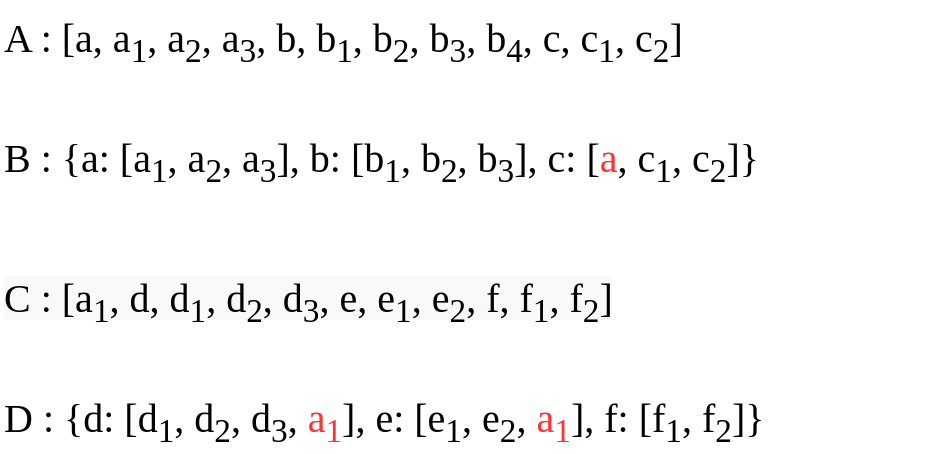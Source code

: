 <mxfile version="14.8.2" type="github">
  <diagram id="kOJuyeo2aSySZOu3wLHm" name="Page-1">
    <mxGraphModel dx="1422" dy="762" grid="1" gridSize="10" guides="1" tooltips="1" connect="1" arrows="1" fold="1" page="1" pageScale="1" pageWidth="827" pageHeight="1169" background="none" math="0" shadow="0">
      <root>
        <mxCell id="0" />
        <mxCell id="1" parent="0" />
        <mxCell id="6V-X-tAMPdsCcbsQMixR-13" value="&lt;font style=&quot;font-size: 20px&quot;&gt;A : [a, a&lt;sub&gt;1&lt;/sub&gt;, a&lt;sub&gt;2&lt;/sub&gt;, a&lt;sub&gt;3&lt;/sub&gt;, b, b&lt;sub&gt;1&lt;/sub&gt;, b&lt;sub&gt;2&lt;/sub&gt;, b&lt;sub&gt;3&lt;/sub&gt;, b&lt;sub&gt;4&lt;/sub&gt;, c, c&lt;sub&gt;1&lt;/sub&gt;, c&lt;sub&gt;2&lt;/sub&gt;]&lt;/font&gt;" style="text;whiteSpace=wrap;html=1;fontFamily=Times New Roman;" vertex="1" parent="1">
          <mxGeometry x="20" y="140" width="460" height="60" as="geometry" />
        </mxCell>
        <mxCell id="6V-X-tAMPdsCcbsQMixR-15" value="&lt;span style=&quot;color: rgb(0 , 0 , 0) ; font-family: &amp;#34;times new roman&amp;#34; ; font-size: 20px ; font-style: normal ; font-weight: 400 ; letter-spacing: normal ; text-align: left ; text-indent: 0px ; text-transform: none ; word-spacing: 0px ; background-color: rgb(248 , 249 , 250) ; display: inline ; float: none&quot;&gt;C : [a&lt;sub&gt;1&lt;/sub&gt;, d, d&lt;sub&gt;1&lt;/sub&gt;, d&lt;sub&gt;2&lt;/sub&gt;, d&lt;sub&gt;3&lt;/sub&gt;, e, e&lt;sub&gt;1&lt;/sub&gt;, e&lt;sub&gt;2&lt;/sub&gt;, f, f&lt;sub&gt;1&lt;/sub&gt;, f&lt;sub&gt;2&lt;/sub&gt;]&lt;/span&gt;" style="text;whiteSpace=wrap;html=1;fontFamily=Times New Roman;" vertex="1" parent="1">
          <mxGeometry x="20" y="270" width="470" height="30" as="geometry" />
        </mxCell>
        <mxCell id="6V-X-tAMPdsCcbsQMixR-16" value="&lt;font style=&quot;font-size: 20px&quot;&gt;B : {a: [a&lt;sub&gt;1&lt;/sub&gt;, a&lt;sub&gt;2&lt;/sub&gt;, a&lt;sub&gt;3&lt;/sub&gt;], b: [b&lt;sub&gt;1&lt;/sub&gt;, b&lt;sub&gt;2&lt;/sub&gt;, b&lt;sub&gt;3&lt;/sub&gt;], c: [&lt;font color=&quot;#ff3333&quot; style=&quot;font-size: 20px&quot;&gt;a&lt;/font&gt;, c&lt;sub&gt;1&lt;/sub&gt;, c&lt;sub&gt;2&lt;/sub&gt;]}&lt;/font&gt;" style="text;whiteSpace=wrap;html=1;fontFamily=Times New Roman;" vertex="1" parent="1">
          <mxGeometry x="20" y="200" width="430" height="30" as="geometry" />
        </mxCell>
        <mxCell id="6V-X-tAMPdsCcbsQMixR-17" value="&lt;font style=&quot;font-size: 20px&quot;&gt;D : {d: [d&lt;sub&gt;1&lt;/sub&gt;, d&lt;sub&gt;2&lt;/sub&gt;, d&lt;sub&gt;3&lt;/sub&gt;, &lt;font color=&quot;#ff3333&quot;&gt;a&lt;sub&gt;1&lt;/sub&gt;&lt;/font&gt;], e: [e&lt;sub&gt;1&lt;/sub&gt;, e&lt;sub&gt;2&lt;/sub&gt;, &lt;font color=&quot;#ff3333&quot;&gt;a&lt;sub&gt;1&lt;/sub&gt;&lt;/font&gt;], f: [f&lt;sub&gt;1&lt;/sub&gt;, f&lt;sub&gt;2&lt;/sub&gt;]}&lt;/font&gt;" style="text;whiteSpace=wrap;html=1;fontFamily=Times New Roman;" vertex="1" parent="1">
          <mxGeometry x="20" y="330" width="470" height="30" as="geometry" />
        </mxCell>
      </root>
    </mxGraphModel>
  </diagram>
</mxfile>
